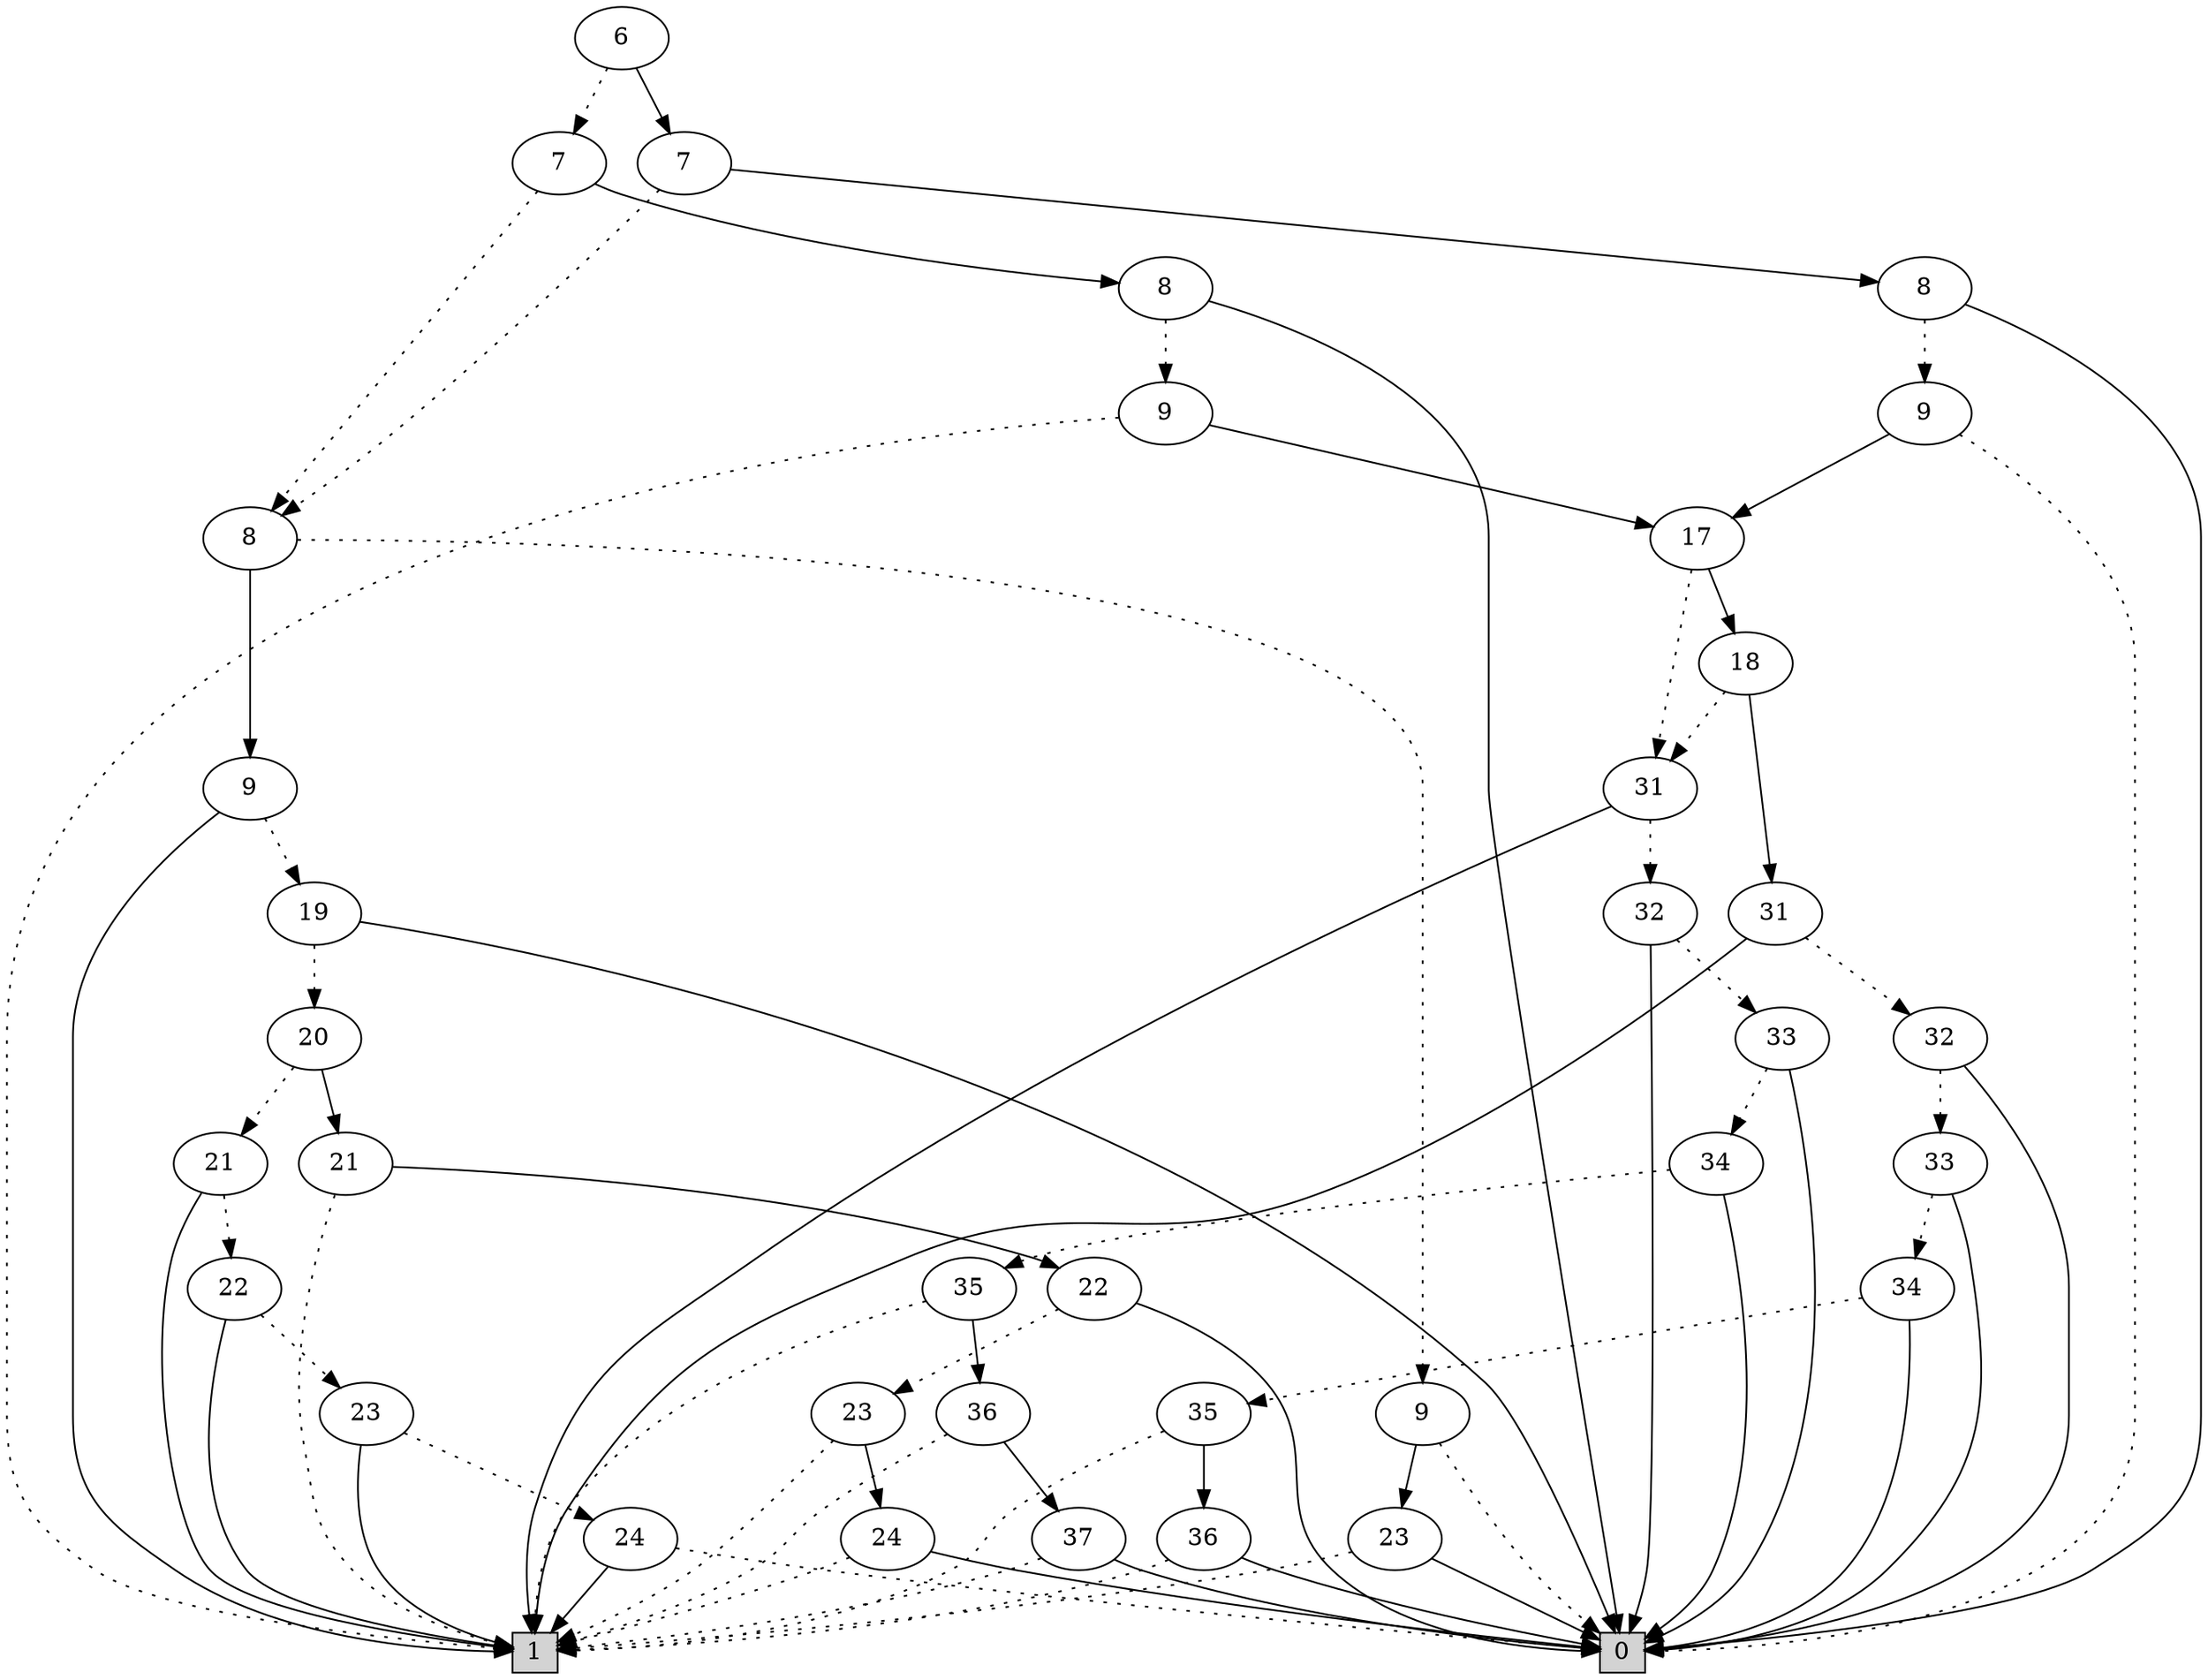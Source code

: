 digraph G {
0 [shape=box, label="0", style=filled, shape=box, height=0.3, width=0.3];
1 [shape=box, label="1", style=filled, shape=box, height=0.3, width=0.3];
9861 [label="6"];
9861 -> 9859 [style=dotted];
9861 -> 9860 [style=filled];
9859 [label="7"];
9859 -> 9858 [style=dotted];
9859 -> 1376 [style=filled];
9858 [label="8"];
9858 -> 9822 [style=dotted];
9858 -> 9857 [style=filled];
9822 [label="9"];
9822 -> 0 [style=dotted];
9822 -> 49 [style=filled];
49 [label="23"];
49 -> 1 [style=dotted];
49 -> 0 [style=filled];
9857 [label="9"];
9857 -> 9841 [style=dotted];
9857 -> 1 [style=filled];
9841 [label="19"];
9841 -> 9840 [style=dotted];
9841 -> 0 [style=filled];
9840 [label="20"];
9840 -> 339 [style=dotted];
9840 -> 672 [style=filled];
339 [label="21"];
339 -> 338 [style=dotted];
339 -> 1 [style=filled];
338 [label="22"];
338 -> 337 [style=dotted];
338 -> 1 [style=filled];
337 [label="23"];
337 -> 50 [style=dotted];
337 -> 1 [style=filled];
50 [label="24"];
50 -> 0 [style=dotted];
50 -> 1 [style=filled];
672 [label="21"];
672 -> 1 [style=dotted];
672 -> 627 [style=filled];
627 [label="22"];
627 -> 341 [style=dotted];
627 -> 0 [style=filled];
341 [label="23"];
341 -> 1 [style=dotted];
341 -> 51 [style=filled];
51 [label="24"];
51 -> 1 [style=dotted];
51 -> 0 [style=filled];
1376 [label="8"];
1376 -> 1370 [style=dotted];
1376 -> 0 [style=filled];
1370 [label="9"];
1370 -> 1 [style=dotted];
1370 -> 1354 [style=filled];
1354 [label="17"];
1354 -> 1351 [style=dotted];
1354 -> 1353 [style=filled];
1351 [label="31"];
1351 -> 1344 [style=dotted];
1351 -> 1 [style=filled];
1344 [label="32"];
1344 -> 1343 [style=dotted];
1344 -> 0 [style=filled];
1343 [label="33"];
1343 -> 1342 [style=dotted];
1343 -> 0 [style=filled];
1342 [label="34"];
1342 -> 1341 [style=dotted];
1342 -> 0 [style=filled];
1341 [label="35"];
1341 -> 1 [style=dotted];
1341 -> 1340 [style=filled];
1340 [label="36"];
1340 -> 1 [style=dotted];
1340 -> 77 [style=filled];
77 [label="37"];
77 -> 1 [style=dotted];
77 -> 0 [style=filled];
1353 [label="18"];
1353 -> 1351 [style=dotted];
1353 -> 1352 [style=filled];
1352 [label="31"];
1352 -> 1348 [style=dotted];
1352 -> 1 [style=filled];
1348 [label="32"];
1348 -> 1347 [style=dotted];
1348 -> 0 [style=filled];
1347 [label="33"];
1347 -> 1346 [style=dotted];
1347 -> 0 [style=filled];
1346 [label="34"];
1346 -> 1345 [style=dotted];
1346 -> 0 [style=filled];
1345 [label="35"];
1345 -> 1 [style=dotted];
1345 -> 75 [style=filled];
75 [label="36"];
75 -> 1 [style=dotted];
75 -> 0 [style=filled];
9860 [label="7"];
9860 -> 9858 [style=dotted];
9860 -> 9825 [style=filled];
9825 [label="8"];
9825 -> 9824 [style=dotted];
9825 -> 0 [style=filled];
9824 [label="9"];
9824 -> 0 [style=dotted];
9824 -> 1354 [style=filled];
}

